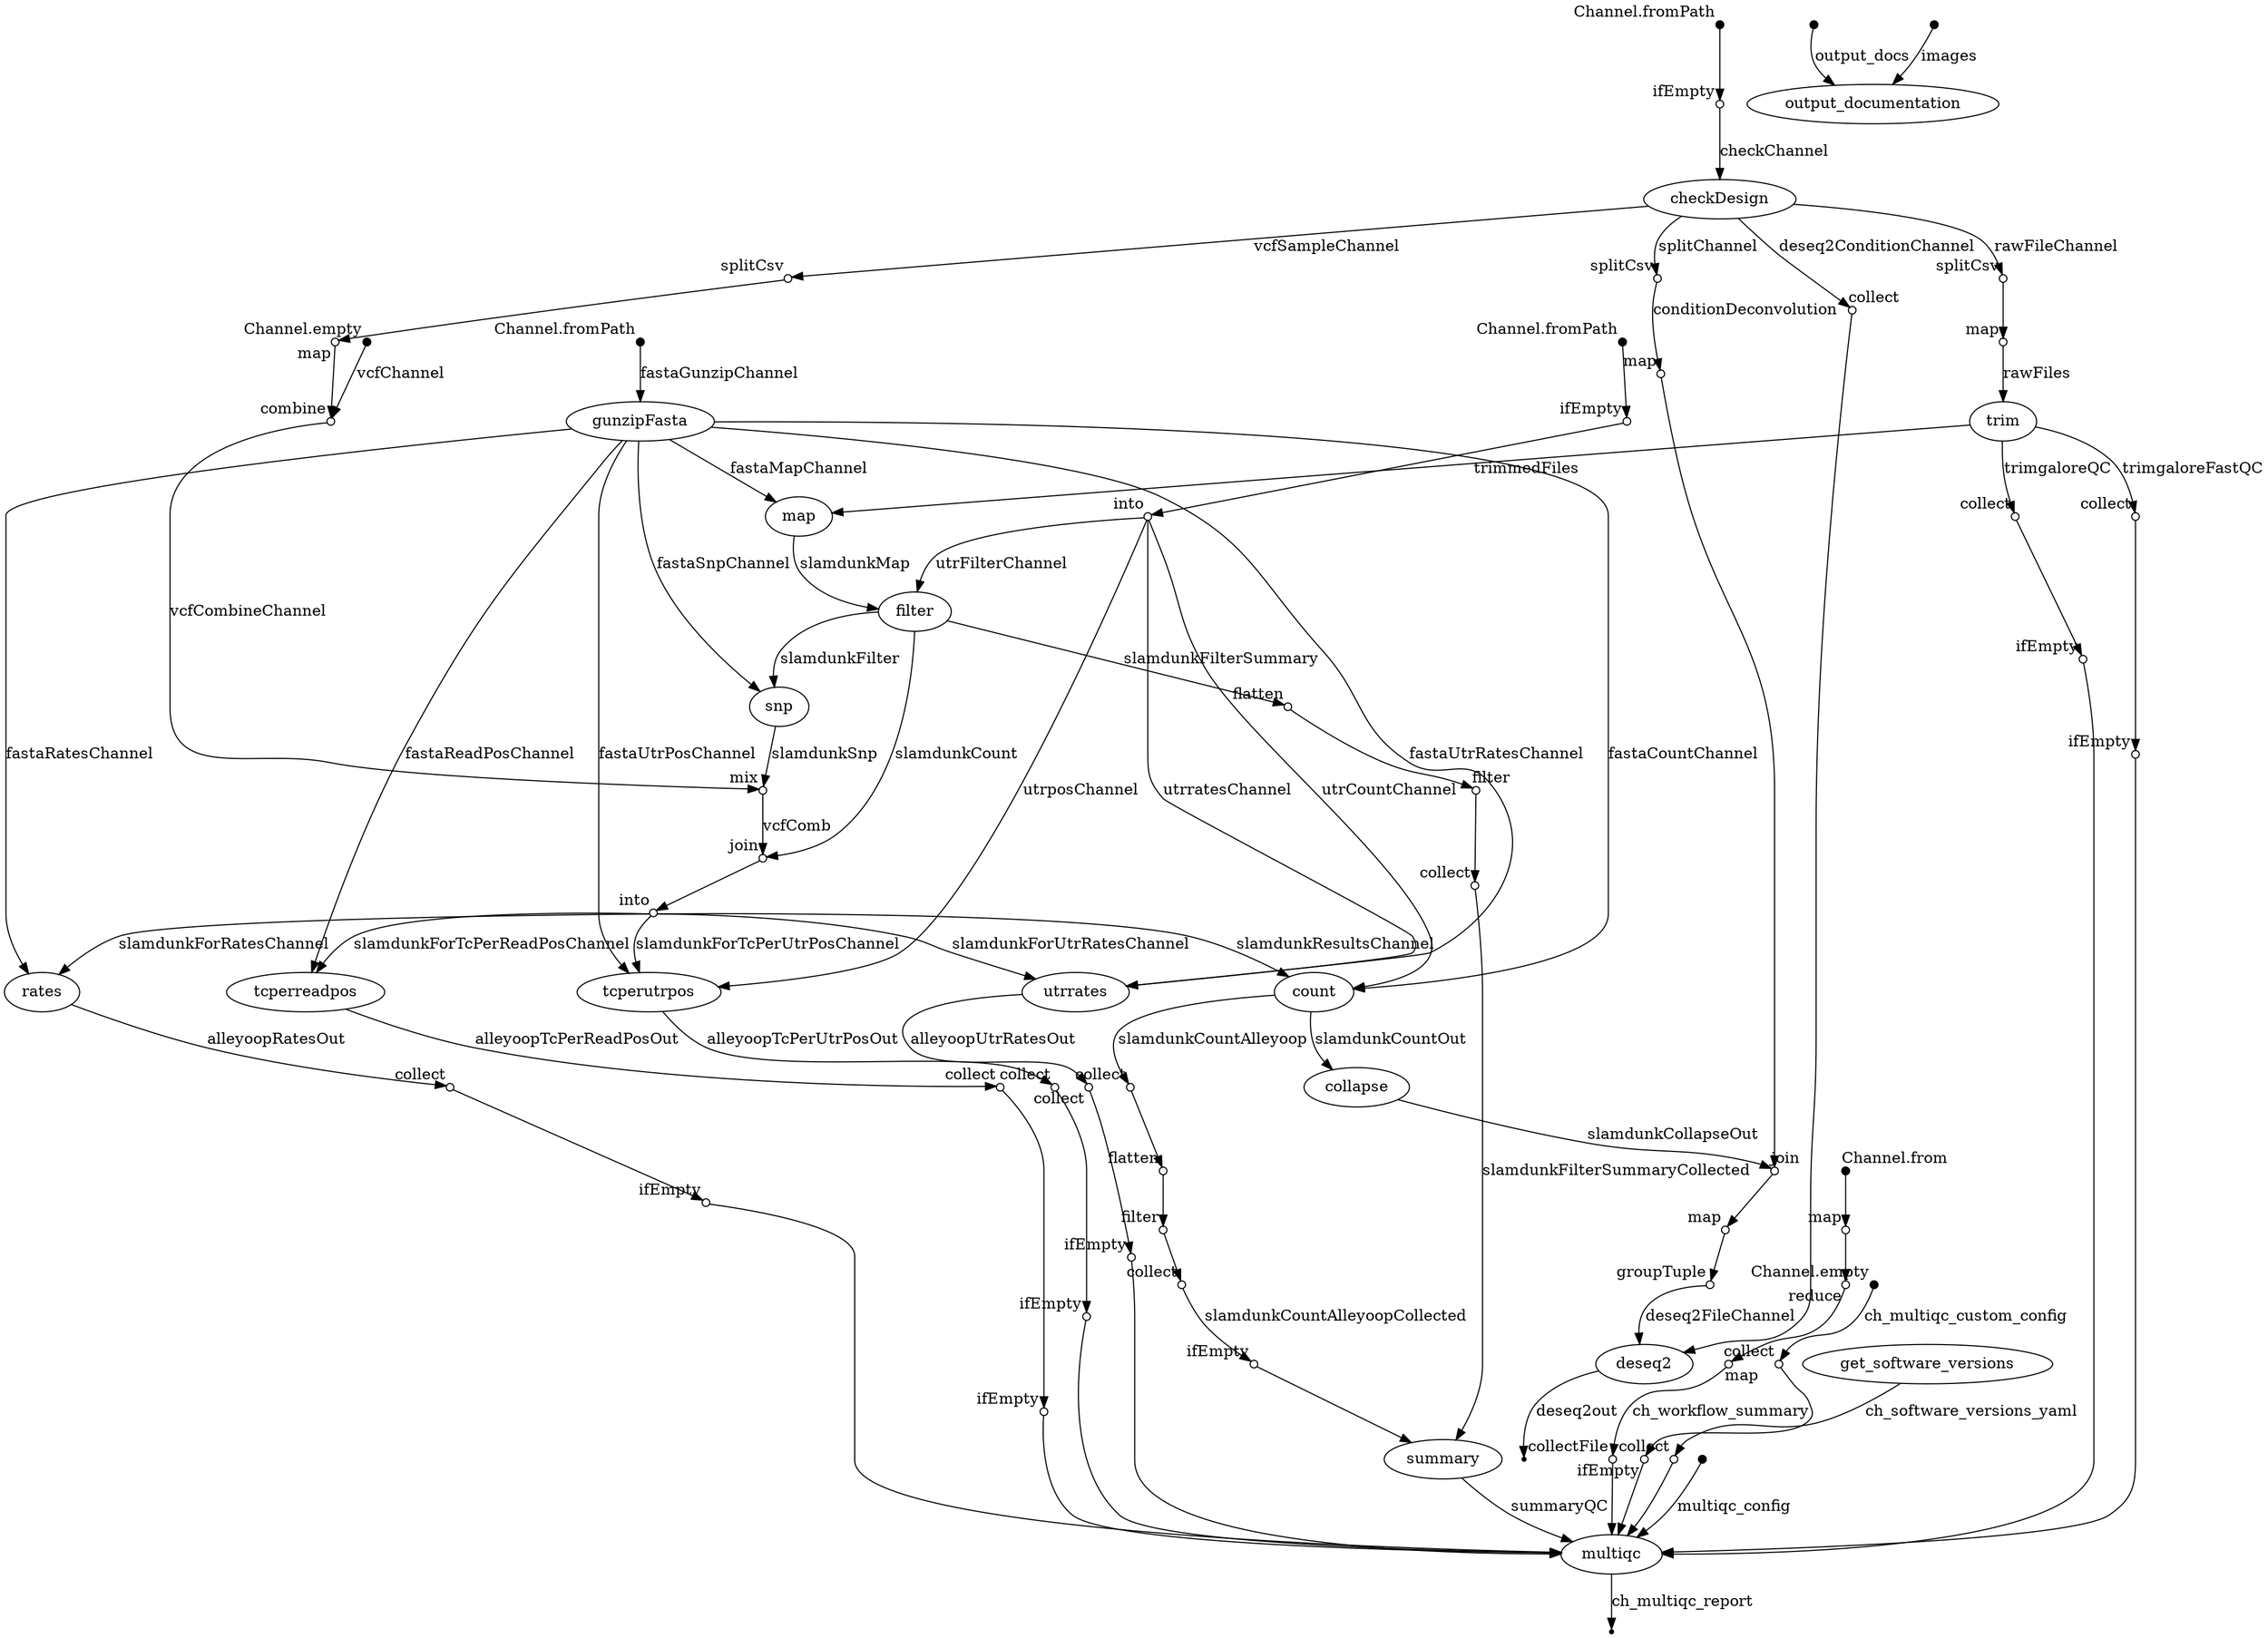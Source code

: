 digraph "slamseq_dag" {
p0 [shape=point,label="",fixedsize=true,width=0.1,xlabel="Channel.fromPath"];
p1 [label="gunzipFasta"];
p0 -> p1 [label="fastaGunzipChannel"];

p1 [label="gunzipFasta"];
p22 [label="map"];
p1 -> p22 [label="fastaMapChannel"];

p1 [label="gunzipFasta"];
p24 [label="snp"];
p1 -> p24 [label="fastaSnpChannel"];

p1 [label="gunzipFasta"];
p28 [label="count"];
p1 -> p28 [label="fastaCountChannel"];

p1 [label="gunzipFasta"];
p30 [label="rates"];
p1 -> p30 [label="fastaRatesChannel"];

p1 [label="gunzipFasta"];
p31 [label="utrrates"];
p1 -> p31 [label="fastaUtrRatesChannel"];

p1 [label="gunzipFasta"];
p32 [label="tcperreadpos"];
p1 -> p32 [label="fastaReadPosChannel"];

p1 [label="gunzipFasta"];
p33 [label="tcperutrpos"];
p1 -> p33 [label="fastaUtrPosChannel"];

p2 [shape=point,label="",fixedsize=true,width=0.1,xlabel="Channel.fromPath"];
p3 [shape=circle,label="",fixedsize=true,width=0.1,xlabel="ifEmpty"];
p2 -> p3;

p3 [shape=circle,label="",fixedsize=true,width=0.1,xlabel="ifEmpty"];
p4 [shape=circle,label="",fixedsize=true,width=0.1,xlabel="into"];
p3 -> p4;

p4 [shape=circle,label="",fixedsize=true,width=0.1,xlabel="into"];
p33 [label="tcperutrpos"];
p4 -> p33 [label="utrposChannel"];

p4 [shape=circle,label="",fixedsize=true,width=0.1,xlabel="into"];
p23 [label="filter"];
p4 -> p23 [label="utrFilterChannel"];

p4 [shape=circle,label="",fixedsize=true,width=0.1,xlabel="into"];
p28 [label="count"];
p4 -> p28 [label="utrCountChannel"];

p4 [shape=circle,label="",fixedsize=true,width=0.1,xlabel="into"];
p31 [label="utrrates"];
p4 -> p31 [label="utrratesChannel"];

p5 [shape=point,label="",fixedsize=true,width=0.1,xlabel="Channel.empty"];
p20 [shape=circle,label="",fixedsize=true,width=0.1,xlabel="combine"];
p5 -> p20 [label="vcfChannel"];

p6 [shape=point,label="",fixedsize=true,width=0.1,xlabel="Channel.empty"];
p50 [shape=circle,label="",fixedsize=true,width=0.1,xlabel="collect"];
p6 -> p50 [label="ch_multiqc_custom_config"];

p7 [shape=point,label="",fixedsize=true,width=0.1,xlabel="Channel.fromPath"];
p8 [shape=circle,label="",fixedsize=true,width=0.1,xlabel="ifEmpty"];
p7 -> p8;

p8 [shape=circle,label="",fixedsize=true,width=0.1,xlabel="ifEmpty"];
p14 [label="checkDesign"];
p8 -> p14 [label="checkChannel"];

p9 [shape=point,label="",fixedsize=true,width=0.1,xlabel="Channel.from"];
p10 [shape=circle,label="",fixedsize=true,width=0.1,xlabel="map"];
p9 -> p10;

p10 [shape=circle,label="",fixedsize=true,width=0.1,xlabel="map"];
p11 [shape=circle,label="",fixedsize=true,width=0.1,xlabel="reduce"];
p10 -> p11;

p11 [shape=circle,label="",fixedsize=true,width=0.1,xlabel="reduce"];
p12 [shape=circle,label="",fixedsize=true,width=0.1,xlabel="map"];
p11 -> p12;

p12 [shape=circle,label="",fixedsize=true,width=0.1,xlabel="map"];
p65 [shape=circle,label="",fixedsize=true,width=0.1,xlabel="collectFile"];
p12 -> p65 [label="ch_workflow_summary"];

p13 [label="get_software_versions"];
p64 [shape=circle,label="",fixedsize=true,width=0.1,xlabel="collect"];
p13 -> p64 [label="ch_software_versions_yaml"];

p14 [label="checkDesign"];
p15 [shape=circle,label="",fixedsize=true,width=0.1,xlabel="splitCsv"];
p14 -> p15 [label="rawFileChannel"];

p14 [label="checkDesign"];
p47 [shape=circle,label="",fixedsize=true,width=0.1,xlabel="collect"];
p14 -> p47 [label="deseq2ConditionChannel"];

p14 [label="checkDesign"];
p17 [shape=circle,label="",fixedsize=true,width=0.1,xlabel="splitCsv"];
p14 -> p17 [label="splitChannel"];

p14 [label="checkDesign"];
p18 [shape=circle,label="",fixedsize=true,width=0.1,xlabel="splitCsv"];
p14 -> p18 [label="vcfSampleChannel"];

p15 [shape=circle,label="",fixedsize=true,width=0.1,xlabel="splitCsv"];
p16 [shape=circle,label="",fixedsize=true,width=0.1,xlabel="map"];
p15 -> p16;

p16 [shape=circle,label="",fixedsize=true,width=0.1,xlabel="map"];
p21 [label="trim"];
p16 -> p21 [label="rawFiles"];

p17 [shape=circle,label="",fixedsize=true,width=0.1,xlabel="splitCsv"];
p43 [shape=circle,label="",fixedsize=true,width=0.1,xlabel="map"];
p17 -> p43 [label="conditionDeconvolution"];

p18 [shape=circle,label="",fixedsize=true,width=0.1,xlabel="splitCsv"];
p19 [shape=circle,label="",fixedsize=true,width=0.1,xlabel="map"];
p18 -> p19;

p19 [shape=circle,label="",fixedsize=true,width=0.1,xlabel="map"];
p20 [shape=circle,label="",fixedsize=true,width=0.1,xlabel="combine"];
p19 -> p20;

p20 [shape=circle,label="",fixedsize=true,width=0.1,xlabel="combine"];
p25 [shape=circle,label="",fixedsize=true,width=0.1,xlabel="mix"];
p20 -> p25 [label="vcfCombineChannel"];

p21 [label="trim"];
p22 [label="map"];
p21 -> p22 [label="trimmedFiles"];

p21 [label="trim"];
p60 [shape=circle,label="",fixedsize=true,width=0.1,xlabel="collect"];
p21 -> p60 [label="trimgaloreQC"];

p21 [label="trim"];
p62 [shape=circle,label="",fixedsize=true,width=0.1,xlabel="collect"];
p21 -> p62 [label="trimgaloreFastQC"];

p22 [label="map"];
p23 [label="filter"];
p22 -> p23 [label="slamdunkMap"];

p23 [label="filter"];
p24 [label="snp"];
p23 -> p24 [label="slamdunkFilter"];

p23 [label="filter"];
p26 [shape=circle,label="",fixedsize=true,width=0.1,xlabel="join"];
p23 -> p26 [label="slamdunkCount"];

p23 [label="filter"];
p34 [shape=circle,label="",fixedsize=true,width=0.1,xlabel="flatten"];
p23 -> p34 [label="slamdunkFilterSummary"];

p24 [label="snp"];
p25 [shape=circle,label="",fixedsize=true,width=0.1,xlabel="mix"];
p24 -> p25 [label="slamdunkSnp"];

p25 [shape=circle,label="",fixedsize=true,width=0.1,xlabel="mix"];
p26 [shape=circle,label="",fixedsize=true,width=0.1,xlabel="join"];
p25 -> p26 [label="vcfComb"];

p26 [shape=circle,label="",fixedsize=true,width=0.1,xlabel="join"];
p27 [shape=circle,label="",fixedsize=true,width=0.1,xlabel="into"];
p26 -> p27;

p27 [shape=circle,label="",fixedsize=true,width=0.1,xlabel="into"];
p28 [label="count"];
p27 -> p28 [label="slamdunkResultsChannel"];

p27 [shape=circle,label="",fixedsize=true,width=0.1,xlabel="into"];
p33 [label="tcperutrpos"];
p27 -> p33 [label="slamdunkForTcPerUtrPosChannel"];

p27 [shape=circle,label="",fixedsize=true,width=0.1,xlabel="into"];
p30 [label="rates"];
p27 -> p30 [label="slamdunkForRatesChannel"];

p27 [shape=circle,label="",fixedsize=true,width=0.1,xlabel="into"];
p32 [label="tcperreadpos"];
p27 -> p32 [label="slamdunkForTcPerReadPosChannel"];

p27 [shape=circle,label="",fixedsize=true,width=0.1,xlabel="into"];
p31 [label="utrrates"];
p27 -> p31 [label="slamdunkForUtrRatesChannel"];

p28 [label="count"];
p29 [label="collapse"];
p28 -> p29 [label="slamdunkCountOut"];

p28 [label="count"];
p37 [shape=circle,label="",fixedsize=true,width=0.1,xlabel="collect"];
p28 -> p37 [label="slamdunkCountAlleyoop"];

p29 [label="collapse"];
p44 [shape=circle,label="",fixedsize=true,width=0.1,xlabel="join"];
p29 -> p44 [label="slamdunkCollapseOut"];

p30 [label="rates"];
p52 [shape=circle,label="",fixedsize=true,width=0.1,xlabel="collect"];
p30 -> p52 [label="alleyoopRatesOut"];

p31 [label="utrrates"];
p54 [shape=circle,label="",fixedsize=true,width=0.1,xlabel="collect"];
p31 -> p54 [label="alleyoopUtrRatesOut"];

p32 [label="tcperreadpos"];
p56 [shape=circle,label="",fixedsize=true,width=0.1,xlabel="collect"];
p32 -> p56 [label="alleyoopTcPerReadPosOut"];

p33 [label="tcperutrpos"];
p58 [shape=circle,label="",fixedsize=true,width=0.1,xlabel="collect"];
p33 -> p58 [label="alleyoopTcPerUtrPosOut"];

p34 [shape=circle,label="",fixedsize=true,width=0.1,xlabel="flatten"];
p35 [shape=circle,label="",fixedsize=true,width=0.1,xlabel="filter"];
p34 -> p35;

p35 [shape=circle,label="",fixedsize=true,width=0.1,xlabel="filter"];
p36 [shape=circle,label="",fixedsize=true,width=0.1,xlabel="collect"];
p35 -> p36;

p36 [shape=circle,label="",fixedsize=true,width=0.1,xlabel="collect"];
p42 [label="summary"];
p36 -> p42 [label="slamdunkFilterSummaryCollected"];

p37 [shape=circle,label="",fixedsize=true,width=0.1,xlabel="collect"];
p38 [shape=circle,label="",fixedsize=true,width=0.1,xlabel="flatten"];
p37 -> p38;

p38 [shape=circle,label="",fixedsize=true,width=0.1,xlabel="flatten"];
p39 [shape=circle,label="",fixedsize=true,width=0.1,xlabel="filter"];
p38 -> p39;

p39 [shape=circle,label="",fixedsize=true,width=0.1,xlabel="filter"];
p40 [shape=circle,label="",fixedsize=true,width=0.1,xlabel="collect"];
p39 -> p40;

p40 [shape=circle,label="",fixedsize=true,width=0.1,xlabel="collect"];
p41 [shape=circle,label="",fixedsize=true,width=0.1,xlabel="ifEmpty"];
p40 -> p41 [label="slamdunkCountAlleyoopCollected"];

p41 [shape=circle,label="",fixedsize=true,width=0.1,xlabel="ifEmpty"];
p42 [label="summary"];
p41 -> p42;

p42 [label="summary"];
p67 [label="multiqc"];
p42 -> p67 [label="summaryQC"];

p43 [shape=circle,label="",fixedsize=true,width=0.1,xlabel="map"];
p44 [shape=circle,label="",fixedsize=true,width=0.1,xlabel="join"];
p43 -> p44;

p44 [shape=circle,label="",fixedsize=true,width=0.1,xlabel="join"];
p45 [shape=circle,label="",fixedsize=true,width=0.1,xlabel="map"];
p44 -> p45;

p45 [shape=circle,label="",fixedsize=true,width=0.1,xlabel="map"];
p46 [shape=circle,label="",fixedsize=true,width=0.1,xlabel="groupTuple"];
p45 -> p46;

p46 [shape=circle,label="",fixedsize=true,width=0.1,xlabel="groupTuple"];
p48 [label="deseq2"];
p46 -> p48 [label="deseq2FileChannel"];

p47 [shape=circle,label="",fixedsize=true,width=0.1,xlabel="collect"];
p48 [label="deseq2"];
p47 -> p48;

p48 [label="deseq2"];
p49 [shape=point];
p48 -> p49 [label="deseq2out"];

p50 [shape=circle,label="",fixedsize=true,width=0.1,xlabel="collect"];
p51 [shape=circle,label="",fixedsize=true,width=0.1,xlabel="ifEmpty"];
p50 -> p51;

p51 [shape=circle,label="",fixedsize=true,width=0.1,xlabel="ifEmpty"];
p67 [label="multiqc"];
p51 -> p67;

p52 [shape=circle,label="",fixedsize=true,width=0.1,xlabel="collect"];
p53 [shape=circle,label="",fixedsize=true,width=0.1,xlabel="ifEmpty"];
p52 -> p53;

p53 [shape=circle,label="",fixedsize=true,width=0.1,xlabel="ifEmpty"];
p67 [label="multiqc"];
p53 -> p67;

p54 [shape=circle,label="",fixedsize=true,width=0.1,xlabel="collect"];
p55 [shape=circle,label="",fixedsize=true,width=0.1,xlabel="ifEmpty"];
p54 -> p55;

p55 [shape=circle,label="",fixedsize=true,width=0.1,xlabel="ifEmpty"];
p67 [label="multiqc"];
p55 -> p67;

p56 [shape=circle,label="",fixedsize=true,width=0.1,xlabel="collect"];
p57 [shape=circle,label="",fixedsize=true,width=0.1,xlabel="ifEmpty"];
p56 -> p57;

p57 [shape=circle,label="",fixedsize=true,width=0.1,xlabel="ifEmpty"];
p67 [label="multiqc"];
p57 -> p67;

p58 [shape=circle,label="",fixedsize=true,width=0.1,xlabel="collect"];
p59 [shape=circle,label="",fixedsize=true,width=0.1,xlabel="ifEmpty"];
p58 -> p59;

p59 [shape=circle,label="",fixedsize=true,width=0.1,xlabel="ifEmpty"];
p67 [label="multiqc"];
p59 -> p67;

p60 [shape=circle,label="",fixedsize=true,width=0.1,xlabel="collect"];
p61 [shape=circle,label="",fixedsize=true,width=0.1,xlabel="ifEmpty"];
p60 -> p61;

p61 [shape=circle,label="",fixedsize=true,width=0.1,xlabel="ifEmpty"];
p67 [label="multiqc"];
p61 -> p67;

p62 [shape=circle,label="",fixedsize=true,width=0.1,xlabel="collect"];
p63 [shape=circle,label="",fixedsize=true,width=0.1,xlabel="ifEmpty"];
p62 -> p63;

p63 [shape=circle,label="",fixedsize=true,width=0.1,xlabel="ifEmpty"];
p67 [label="multiqc"];
p63 -> p67;

p64 [shape=circle,label="",fixedsize=true,width=0.1,xlabel="collect"];
p67 [label="multiqc"];
p64 -> p67;

p65 [shape=circle,label="",fixedsize=true,width=0.1,xlabel="collectFile"];
p67 [label="multiqc"];
p65 -> p67;

p66 [shape=point,label="",fixedsize=true,width=0.1];
p67 [label="multiqc"];
p66 -> p67 [label="multiqc_config"];

p67 [label="multiqc"];
p68 [shape=point];
p67 -> p68 [label="ch_multiqc_report"];

p69 [shape=point,label="",fixedsize=true,width=0.1];
p71 [label="output_documentation"];
p69 -> p71 [label="output_docs"];

p70 [shape=point,label="",fixedsize=true,width=0.1];
p71 [label="output_documentation"];
p70 -> p71 [label="images"];

}
